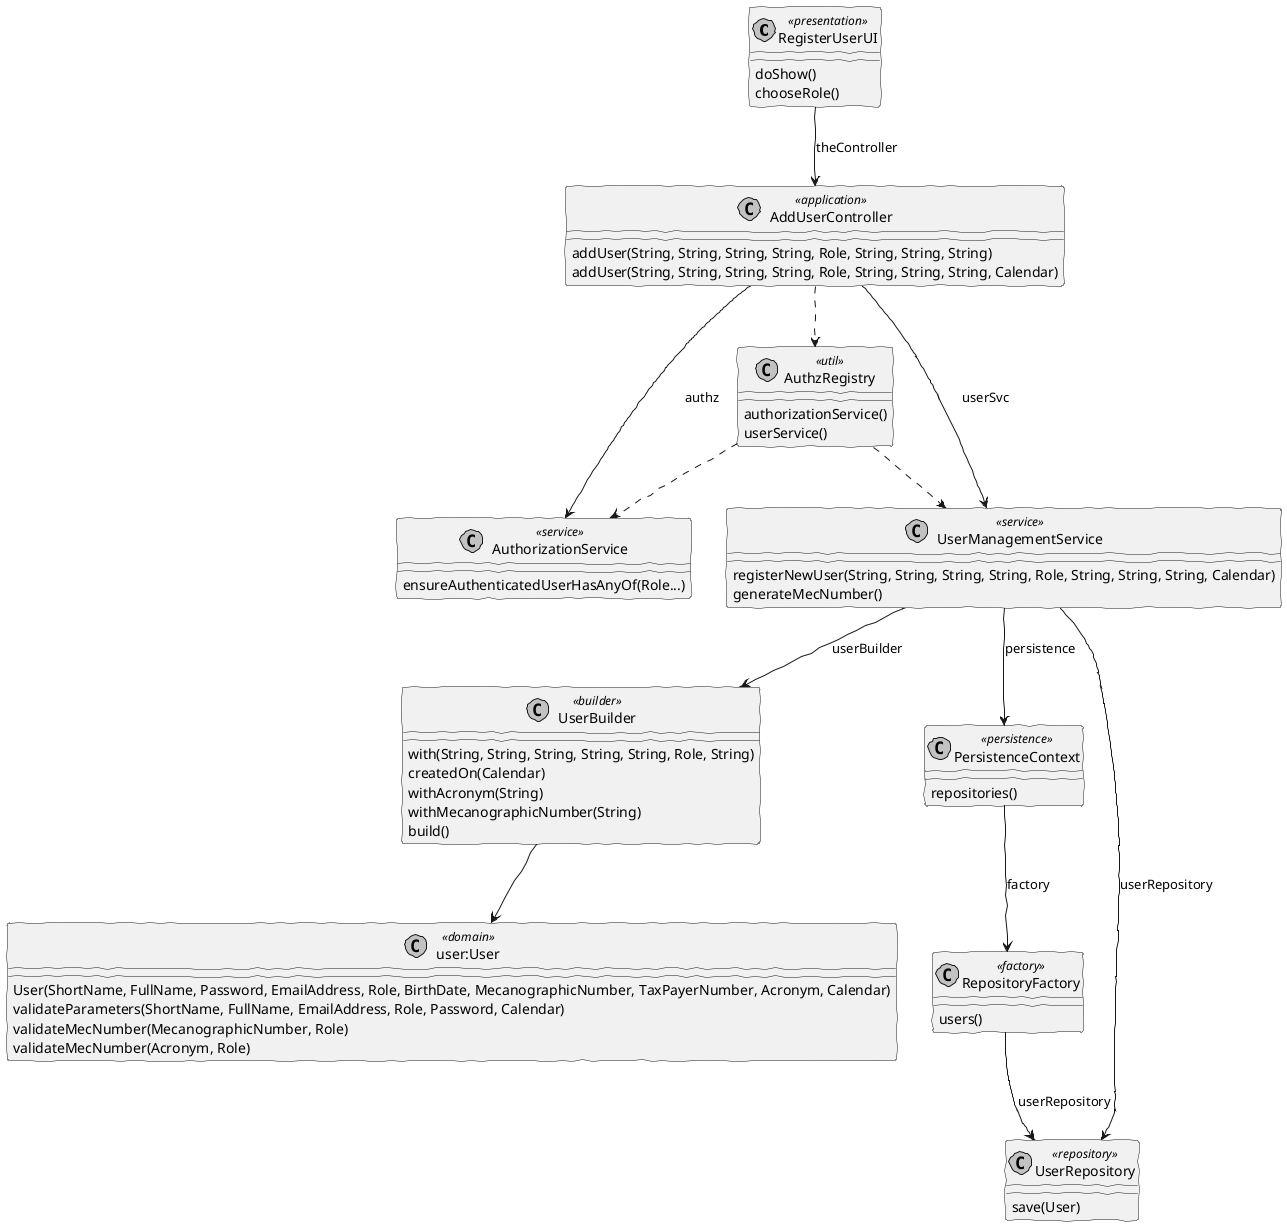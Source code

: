 @startuml
'http://plantuml.com/skinparam.html
skinparam handwritten true
skinparam monochrome true
skinparam packageStyle rect
skinparam defaultFontName FG Virgil
skinparam shadowing false

class RegisterUserUI <<presentation>>
class AddUserController <<application>>
class AuthorizationService <<service>>
class UserManagementService <<service>>
class AuthzRegistry <<util>>
class UserBuilder <<builder>>
class "user:User" <<domain>>
class PersistenceContext  <<persistence>>
class RepositoryFactory  <<factory>>
class UserRepository <<repository>>

RegisterUserUI --> AddUserController : theController
AddUserController --> AuthorizationService : authz
AddUserController --> UserManagementService : userSvc
AddUserController ..> AuthzRegistry
AuthzRegistry ..> AuthorizationService
AuthzRegistry ..> UserManagementService
UserManagementService --> UserBuilder : userBuilder
UserBuilder --> "user:User"
UserManagementService --> PersistenceContext : persistence
PersistenceContext --> RepositoryFactory : factory
RepositoryFactory --> UserRepository : userRepository
UserManagementService --> UserRepository : userRepository

RegisterUserUI : doShow()
RegisterUserUI : chooseRole()
UserRepository : save(User)
AddUserController : addUser(String, String, String, String, Role, String, String, String)
AddUserController : addUser(String, String, String, String, Role, String, String, String, Calendar)
AuthorizationService : ensureAuthenticatedUserHasAnyOf(Role...)
UserManagementService : registerNewUser(String, String, String, String, Role, String, String, String, Calendar)
UserManagementService : generateMecNumber()
UserBuilder : with(String, String, String, String, String, Role, String)
UserBuilder : createdOn(Calendar)
UserBuilder : withAcronym(String)
UserBuilder : withMecanographicNumber(String)
UserBuilder : build()
PersistenceContext : repositories()
RepositoryFactory : users()
"user:User" : User(ShortName, FullName, Password, EmailAddress, Role, BirthDate, MecanographicNumber, TaxPayerNumber, Acronym, Calendar)
"user:User" : validateParameters(ShortName, FullName, EmailAddress, Role, Password, Calendar)
"user:User" : validateMecNumber(MecanographicNumber, Role)
"user:User" : validateMecNumber(Acronym, Role)
AuthzRegistry : authorizationService()
AuthzRegistry : userService()


@enduml